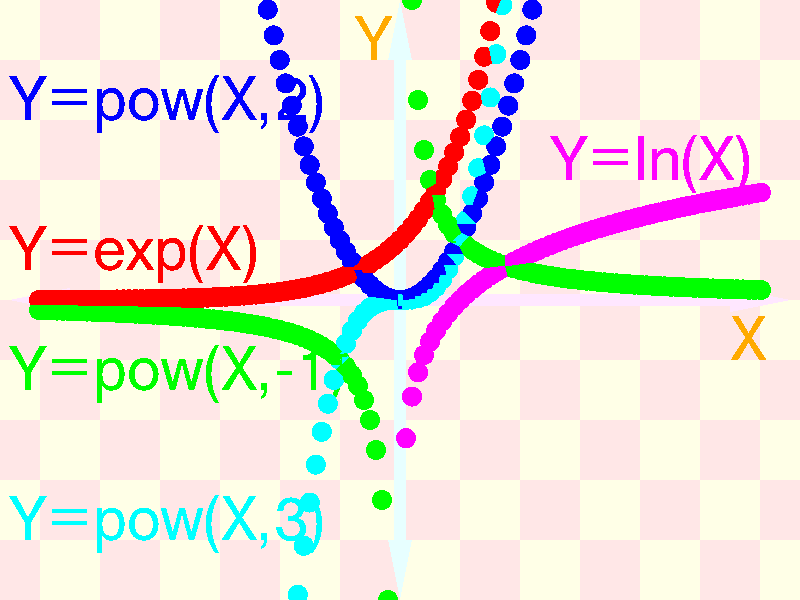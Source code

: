 //	Persistence of Vision Raytracer Version 3.5 Scene Description File
//	File: float5.pov
//	Author:
//	Description: Demonstrates various new float math functions and #while loop
// Modified for 3.5: changed "log()" to "ln()".
//
// -w320 -h240
// -w800 -h600 +a0.3

global_settings { assumed_gamma 1.0 }

#include "colors.inc"

#declare Rad=1/6;
#declare Font="cyrvetic.ttf"

#declare Xval=-6.0;

#while (Xval <= 6.0)
  sphere{<Xval,exp(Xval),0>,Rad pigment{Red}}

  #if (Xval != 0.0)
    sphere{<Xval,pow(Xval,-1),0>,Rad pigment{Green}}
  #end

  sphere{<Xval,pow(Xval,2),0>,Rad pigment{Blue}}
  sphere{<Xval,pow(Xval,3),0>,Rad pigment{Cyan}}

  #if (Xval > 0.0)
    sphere{<Xval,ln(Xval),0>,Rad pigment{Magenta}}
  #end

  #declare Xval=Xval+0.1;
#end

 text{ttf Font "Y=exp(X)",0.1,0    translate <-6.5, 0.5,0> pigment{Red}}
 text{ttf Font "Y=pow(X,-1)",0.1,0 translate <-6.5,-1.5,0> pigment{Green}}
 text{ttf Font "Y=pow(X,2)",0.1,0  translate <-6.5, 3,0>   pigment{Blue}}
 text{ttf Font "Y=pow(X,3)",0.1,0  translate <-6.5,-4,0>   pigment{Cyan}}
 text{ttf Font "Y=ln(X)",0.1,0    translate < 2.5, 2,0>   pigment{Magenta}}

camera {
   location  <0, 0, -120>
   direction <0, 0,  12>
   look_at   <0, 0,   0>
}

light_source { <5000, 10000, -20000> color White}
plane { -z, -Rad pigment {checker color rgb <1,.8,.8> color rgb <1,1,.8>} }

union{ // X-axis
 cylinder{-x*5.5,x*5.5,.1}
 cone{-x*6.5,0,-x*5.5,.2}
 cone{ x*6.5,0, x*5.5,.2}
 translate z*Rad
 pigment{rgb<1,.8,1>}
}

union{ // Y-axis
 cylinder{-y*4,y*4,.1}
 cone{-y*5,0,-y*4,.2}
 cone{ y*5,0, y*4,.2}
 translate z*Rad
 pigment{rgb<.8,1,1>}
}

union{ // Axes labels
 text{ttf Font "X",0.1,0 translate <5.5,-1,0>}
 text{ttf Font "Y",0.1,0 translate <-.75,4,0>}
 pigment{rgb<1,.4,0>}
}

